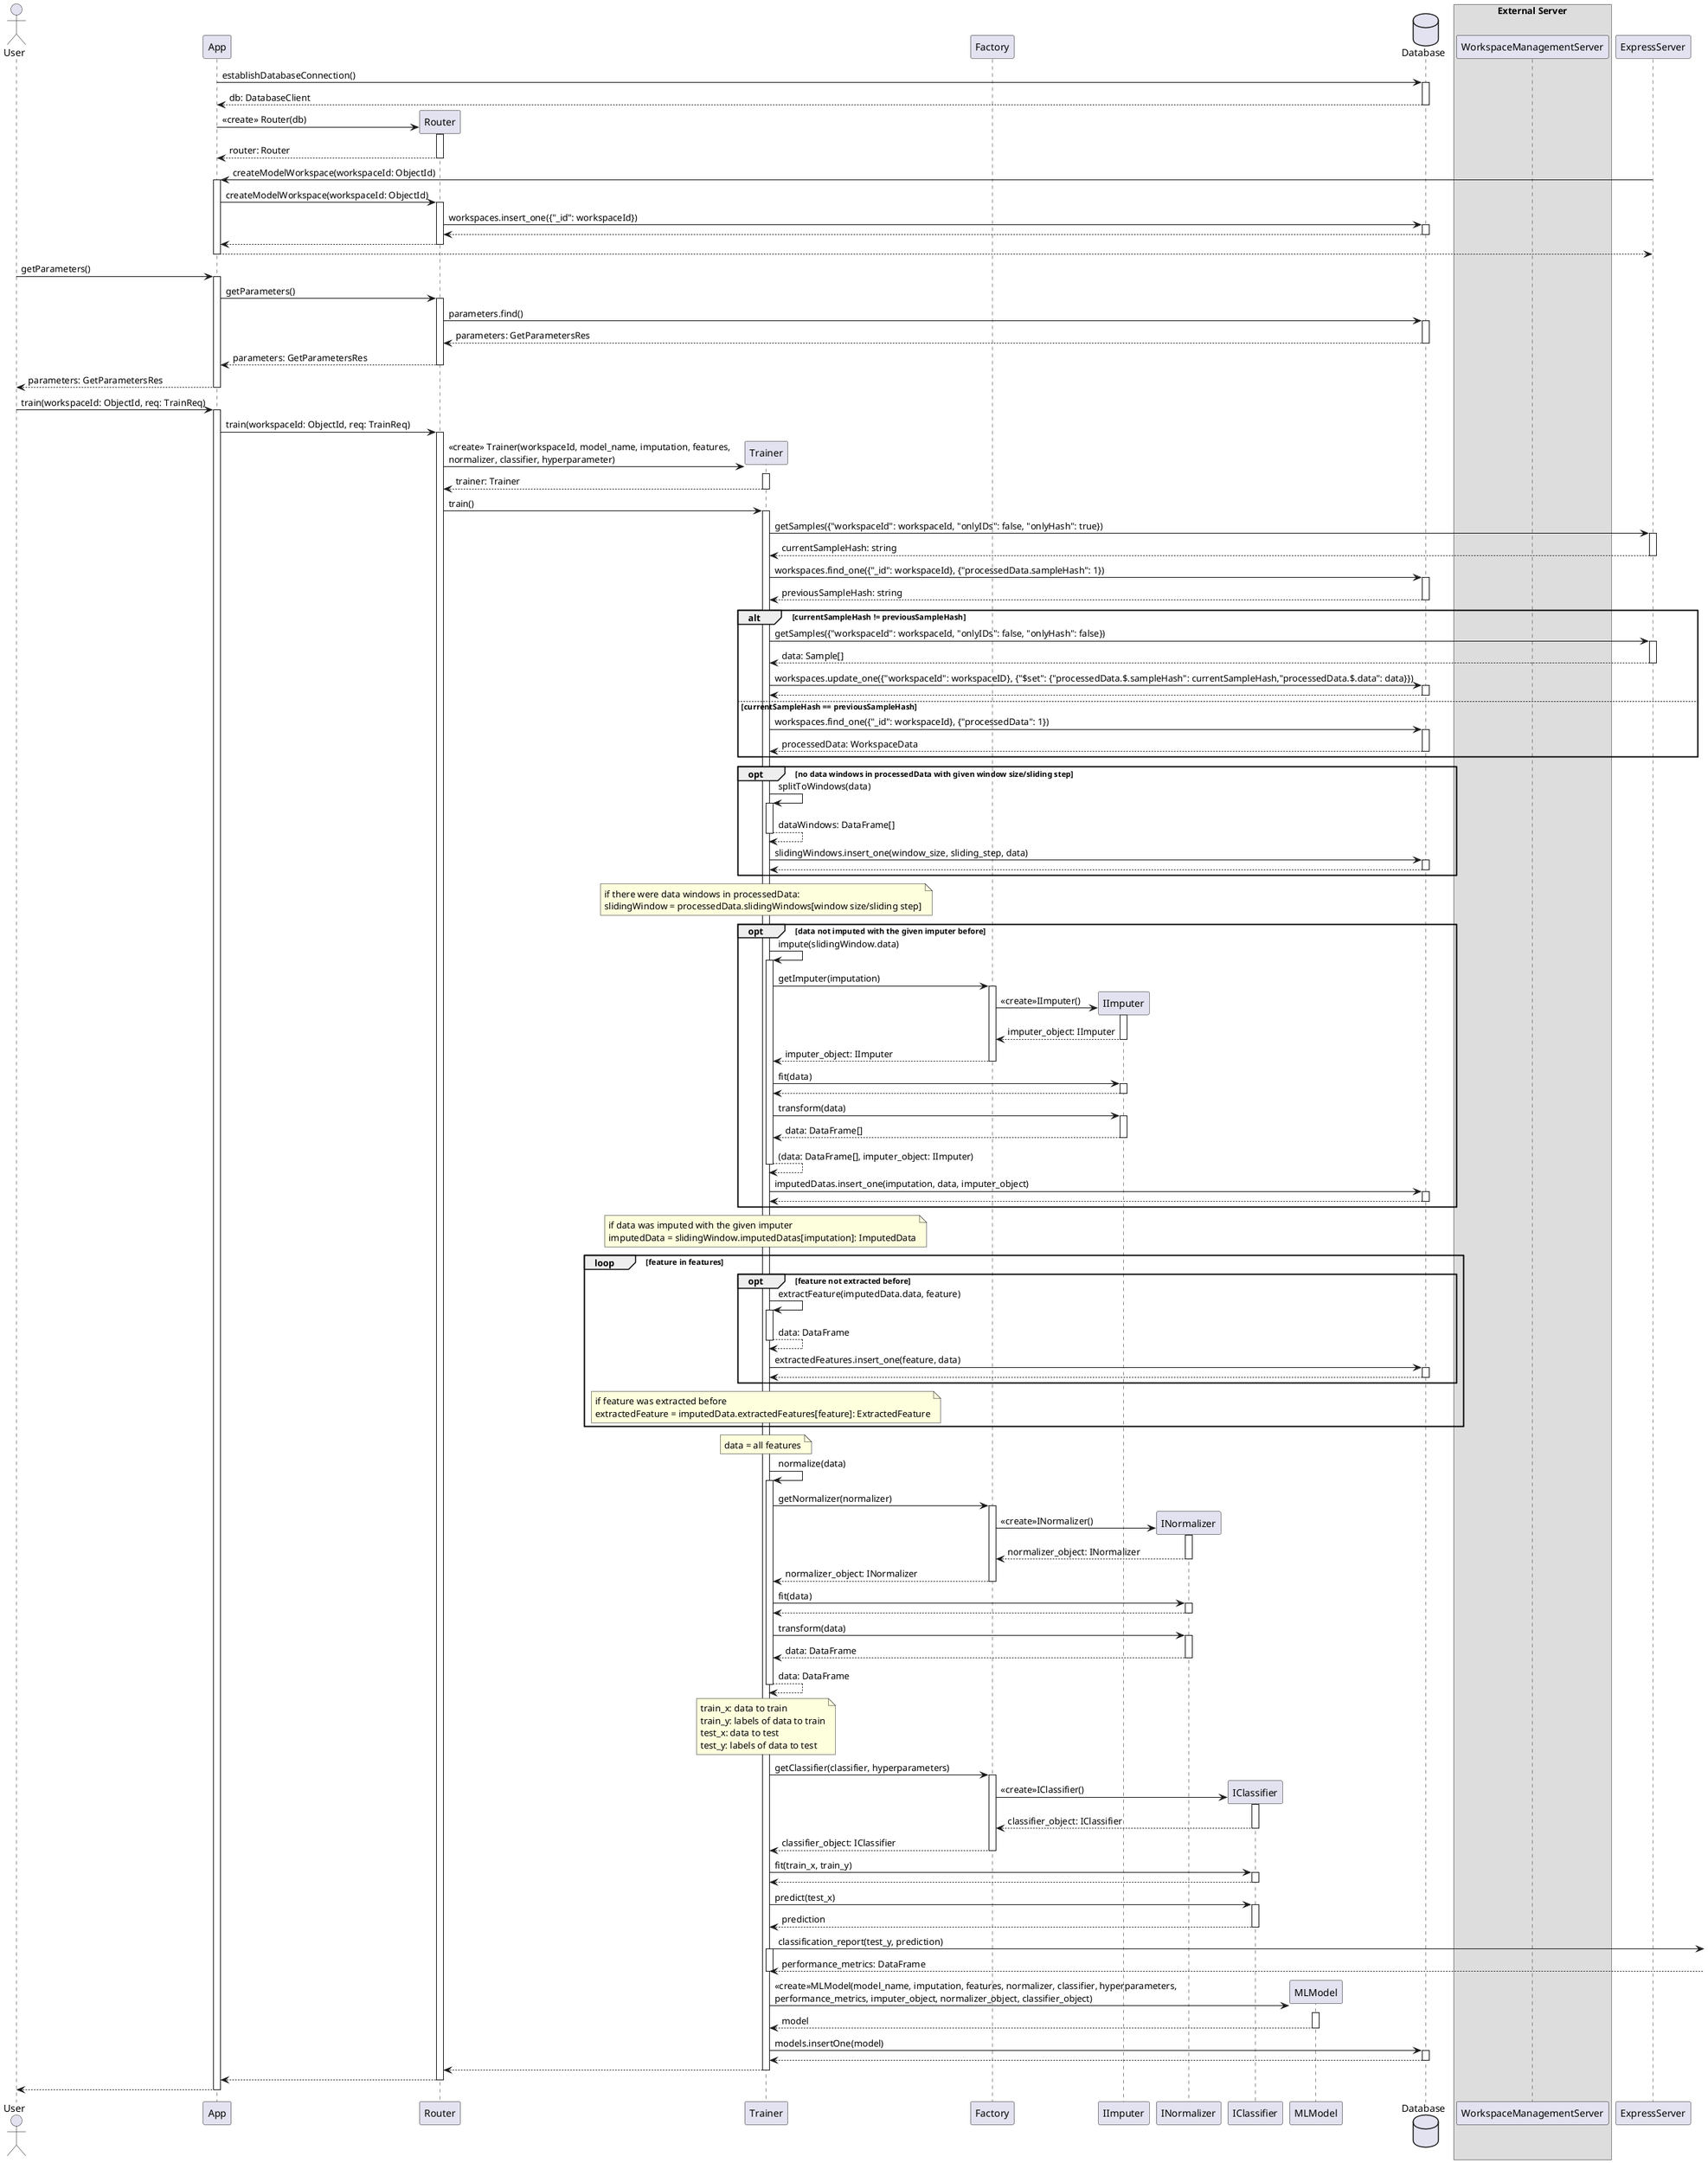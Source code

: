 @startuml Desktop Client - Training a model
autoactivate on

actor User
participant App
participant Router
participant Trainer
participant Factory
participant IImputer
participant INormalizer
participant IClassifier
participant MLModel
database Database
'participant Workspace
box "External Server"
participant WorkspaceManagementServer
end box

App -> Database : establishDatabaseConnection()
return db: DatabaseClient

create Router
App -> Router: <<create>> Router(db)
return router: Router

ExpressServer -> App: createModelWorkspace(workspaceId: ObjectId)
App -> Router: createModelWorkspace(workspaceId: ObjectId)
Router -> Database: workspaces.insert_one({"_id": workspaceId})
'create Workspace
'Database -> Workspace: <<create>> Workspace()
'return
return
return
return

User -> App: getParameters()
App -> Router: getParameters()
Router -> Database: parameters.find()
return parameters: GetParametersRes
return parameters: GetParametersRes
return parameters: GetParametersRes

User -> App: train(workspaceId: ObjectId, req: TrainReq)
App -> Router: train(workspaceId: ObjectId, req: TrainReq)
create Trainer
Router -> Trainer: <<create>> Trainer(workspaceId, model_name, imputation, features, \nnormalizer, classifier, hyperparameter)
return trainer: Trainer
Router -> Trainer: train()

Trainer -> ExpressServer: getSamples({"workspaceId": workspaceId, "onlyIDs": false, "onlyHash": true})
return currentSampleHash: string

Trainer -> Database: workspaces.find_one({"_id": workspaceId}, {"processedData.sampleHash": 1})
return previousSampleHash: string

alt currentSampleHash != previousSampleHash
    Trainer -> ExpressServer: getSamples({"workspaceId": workspaceId, "onlyIDs": false, "onlyHash": false})
    return data: Sample[]
    Trainer -> Database: workspaces.update_one({"workspaceId": workspaceID}, {"$set": {"processedData.$.sampleHash": currentSampleHash,"processedData.$.data": data}})
    return

else currentSampleHash == previousSampleHash
    Trainer -> Database: workspaces.find_one({"_id": workspaceId}, {"processedData": 1})
    return processedData: WorkspaceData
end

opt no data windows in processedData with given window size/sliding step
    Trainer -> Trainer: splitToWindows(data)
    return dataWindows: DataFrame[]
    Trainer -> Database: slidingWindows.insert_one(window_size, sliding_step, data)
    return
end 
note over Trainer
if there were data windows in processedData:
slidingWindow = processedData.slidingWindows[window size/sliding step]
end note

opt data not imputed with the given imputer before
    Trainer -> Trainer: impute(slidingWindow.data)
    Trainer -> Factory: getImputer(imputation)
    create IImputer
    Factory -> IImputer: <<create>>IImputer()
    return imputer_object: IImputer
    return imputer_object: IImputer
    Trainer -> IImputer: fit(data)
    return
    Trainer -> IImputer: transform(data)
    return data: DataFrame[]
    return (data: DataFrame[], imputer_object: IImputer)
    Trainer -> Database: imputedDatas.insert_one(imputation, data, imputer_object)
    return
end
note over Trainer
if data was imputed with the given imputer 
imputedData = slidingWindow.imputedDatas[imputation]: ImputedData
end note

loop feature in features
    opt feature not extracted before
        Trainer -> Trainer: extractFeature(imputedData.data, feature)
        return data: DataFrame
        Trainer -> Database: extractedFeatures.insert_one(feature, data)
        return  
    end
    note over Trainer
    if feature was extracted before
    extractedFeature = imputedData.extractedFeatures[feature]: ExtractedFeature
    end note
end
note over Trainer
data = all features
end note

Trainer -> Trainer: normalize(data)
Trainer -> Factory: getNormalizer(normalizer)
create INormalizer
Factory -> INormalizer: <<create>>INormalizer()
return normalizer_object: INormalizer
return normalizer_object: INormalizer
Trainer -> INormalizer: fit(data)
return 
Trainer -> INormalizer: transform(data)
return data: DataFrame
return data: DataFrame

' complete note
note over Trainer
train_x: data to train
train_y: labels of data to train
test_x: data to test
test_y: labels of data to test
end note

Trainer -> Factory: getClassifier(classifier, hyperparameters)
create IClassifier
Factory -> IClassifier: <<create>>IClassifier()
return classifier_object: IClassifier
return classifier_object: IClassifier
Trainer -> IClassifier: fit(train_x, train_y)
return
Trainer -> IClassifier: predict(test_x)
return prediction

Trainer ->] : classification_report(test_y, prediction)
return performance_metrics: DataFrame

create MLModel
Trainer -> MLModel: <<create>>MLModel(model_name, imputation, features, normalizer, classifier, hyperparameters,\nperformance_metrics, imputer_object, normalizer_object, classifier_object)
return model
Trainer -> Database: models.insertOne(model)
return
return
return
return

@enduml